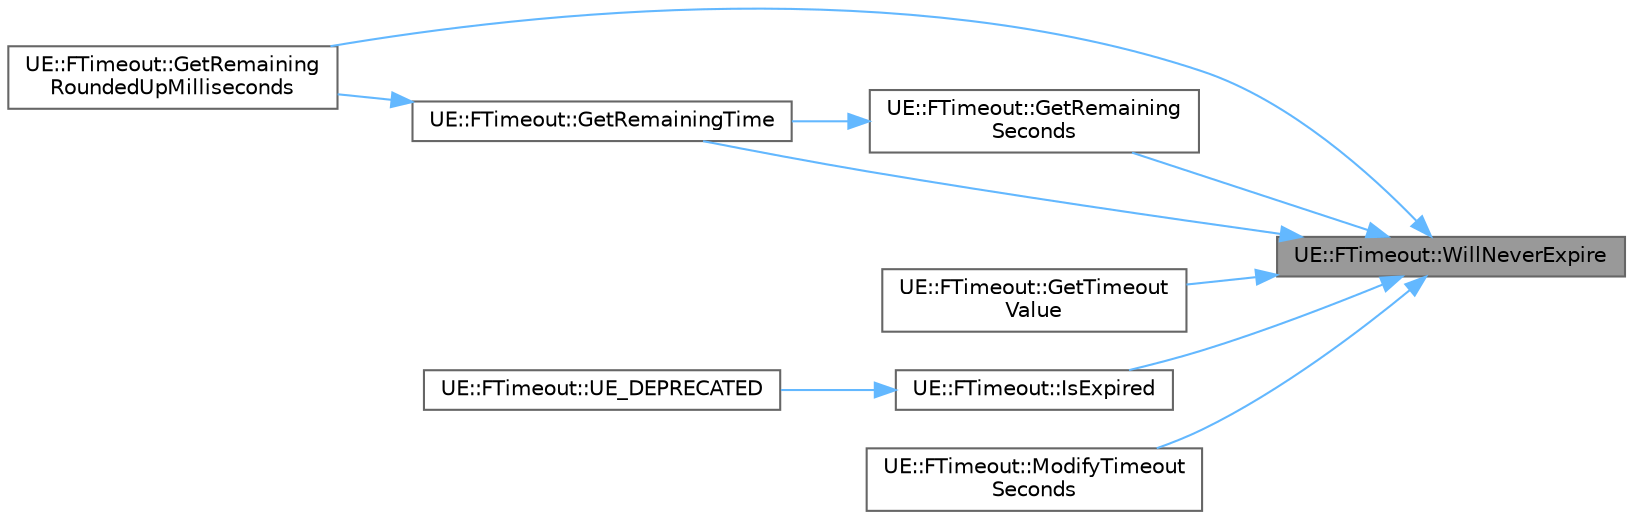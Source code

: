 digraph "UE::FTimeout::WillNeverExpire"
{
 // INTERACTIVE_SVG=YES
 // LATEX_PDF_SIZE
  bgcolor="transparent";
  edge [fontname=Helvetica,fontsize=10,labelfontname=Helvetica,labelfontsize=10];
  node [fontname=Helvetica,fontsize=10,shape=box,height=0.2,width=0.4];
  rankdir="RL";
  Node1 [id="Node000001",label="UE::FTimeout::WillNeverExpire",height=0.2,width=0.4,color="gray40", fillcolor="grey60", style="filled", fontcolor="black",tooltip="Returns true if this was created from Never and does not need to be repeatedly checked."];
  Node1 -> Node2 [id="edge1_Node000001_Node000002",dir="back",color="steelblue1",style="solid",tooltip=" "];
  Node2 [id="Node000002",label="UE::FTimeout::GetRemaining\lRoundedUpMilliseconds",height=0.2,width=0.4,color="grey40", fillcolor="white", style="filled",URL="$d5/dc4/classUE_1_1FTimeout.html#a8e1b9a0f459fc6515c10be996cbd9570",tooltip="Intended for use in waiting functions, e.g."];
  Node1 -> Node3 [id="edge2_Node000001_Node000003",dir="back",color="steelblue1",style="solid",tooltip=" "];
  Node3 [id="Node000003",label="UE::FTimeout::GetRemaining\lSeconds",height=0.2,width=0.4,color="grey40", fillcolor="white", style="filled",URL="$d5/dc4/classUE_1_1FTimeout.html#a930d9fd136a0576c15946dc75ad5215b",tooltip="Returns time left until the timeout expires (which can be negative) in seconds."];
  Node3 -> Node4 [id="edge3_Node000003_Node000004",dir="back",color="steelblue1",style="solid",tooltip=" "];
  Node4 [id="Node000004",label="UE::FTimeout::GetRemainingTime",height=0.2,width=0.4,color="grey40", fillcolor="white", style="filled",URL="$d5/dc4/classUE_1_1FTimeout.html#abf2af7d33cd432ed84869185fa6e2e34",tooltip="Returns time left until the timeout expires (which can be negative) as a timespan."];
  Node4 -> Node2 [id="edge4_Node000004_Node000002",dir="back",color="steelblue1",style="solid",tooltip=" "];
  Node1 -> Node4 [id="edge5_Node000001_Node000004",dir="back",color="steelblue1",style="solid",tooltip=" "];
  Node1 -> Node5 [id="edge6_Node000001_Node000005",dir="back",color="steelblue1",style="solid",tooltip=" "];
  Node5 [id="Node000005",label="UE::FTimeout::GetTimeout\lValue",height=0.2,width=0.4,color="grey40", fillcolor="white", style="filled",URL="$d5/dc4/classUE_1_1FTimeout.html#a0a168fa068e539654ec1ce3ad355d740",tooltip="Returns duration of timeout as a timespan."];
  Node1 -> Node6 [id="edge7_Node000001_Node000006",dir="back",color="steelblue1",style="solid",tooltip=" "];
  Node6 [id="Node000006",label="UE::FTimeout::IsExpired",height=0.2,width=0.4,color="grey40", fillcolor="white", style="filled",URL="$d5/dc4/classUE_1_1FTimeout.html#aee660b07e2c6ca6609a350e6534f421c",tooltip="Return true if elapsed time is greater than the initially requested timeout."];
  Node6 -> Node7 [id="edge8_Node000006_Node000007",dir="back",color="steelblue1",style="solid",tooltip=" "];
  Node7 [id="Node000007",label="UE::FTimeout::UE_DEPRECATED",height=0.2,width=0.4,color="grey40", fillcolor="white", style="filled",URL="$d5/dc4/classUE_1_1FTimeout.html#a055eace6e777ad05a6a6a87c56d6a249",tooltip=" "];
  Node1 -> Node8 [id="edge9_Node000001_Node000008",dir="back",color="steelblue1",style="solid",tooltip=" "];
  Node8 [id="Node000008",label="UE::FTimeout::ModifyTimeout\lSeconds",height=0.2,width=0.4,color="grey40", fillcolor="white", style="filled",URL="$d5/dc4/classUE_1_1FTimeout.html#a74410656796b4f5da3d8f7a2e91ed0b6",tooltip="Safely modify the remaining time by adding the delta time in seconds to the timeout."];
}
